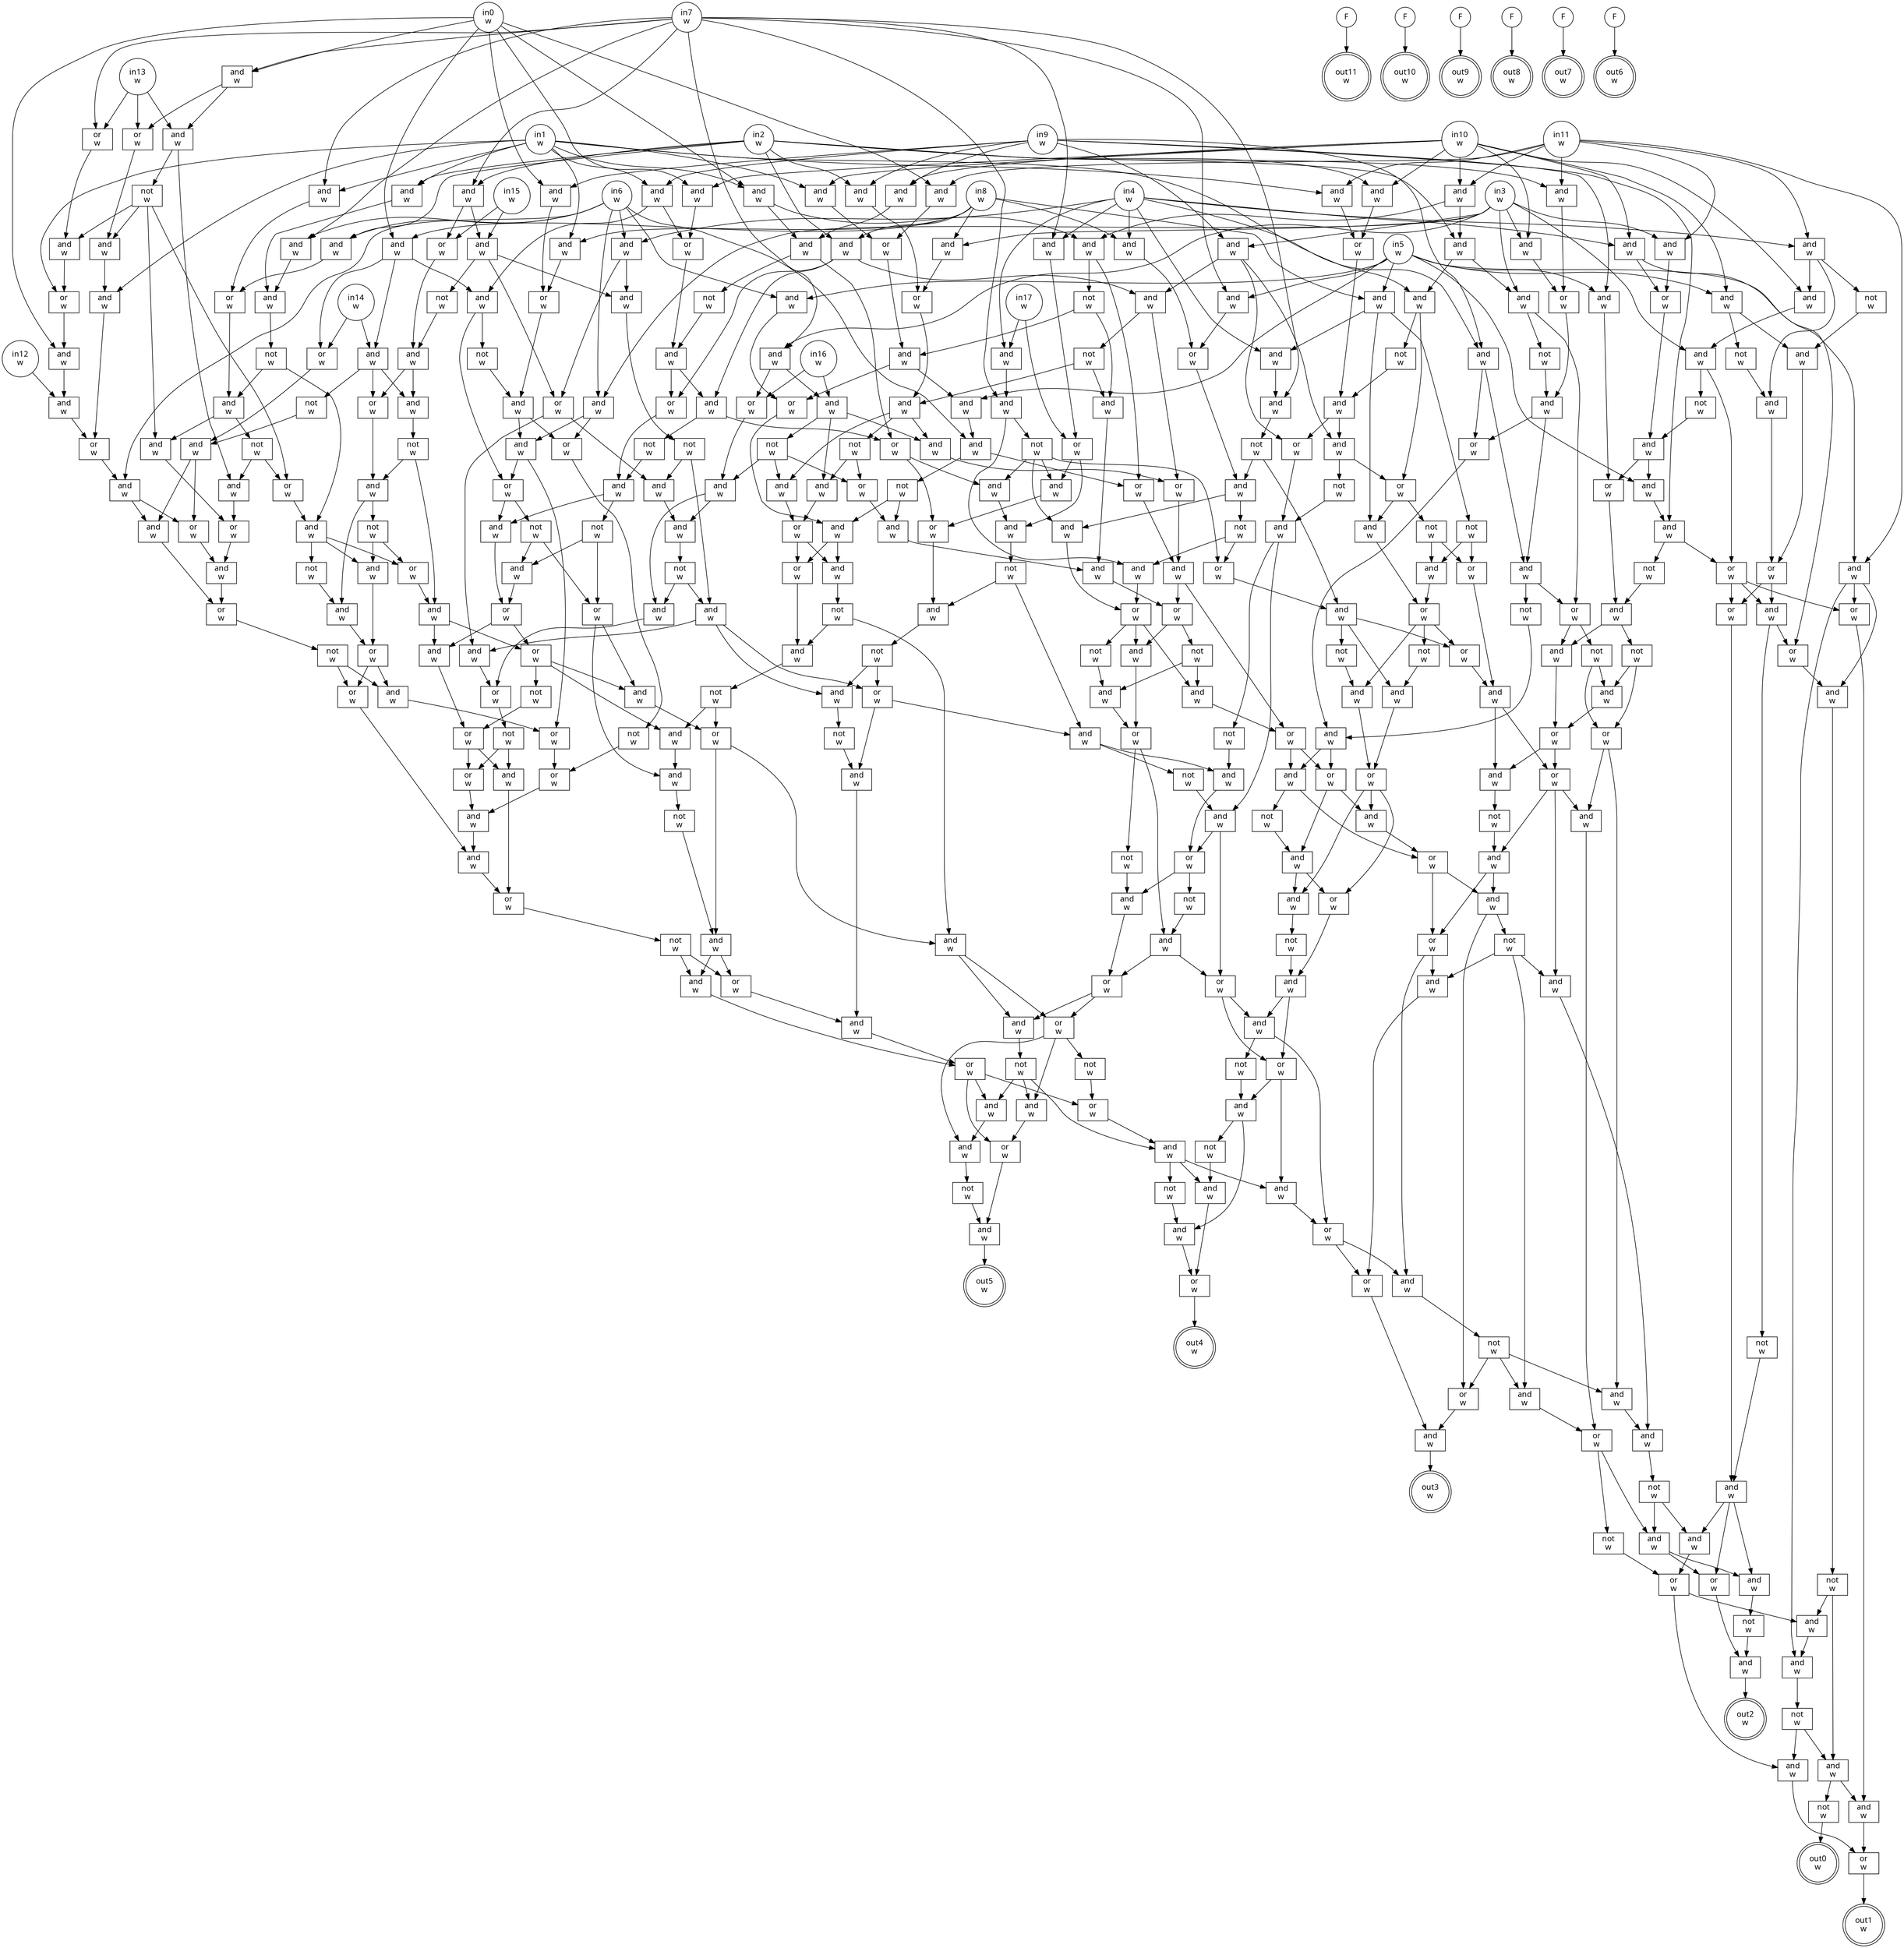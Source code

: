 digraph circuit{
	node [style = filled, fillcolor = white,shape=rect, fontname=geneva]
	g0 [label="in0\nw",shape=circle,fillcolor=white]
	g1 [label="in1\nw",shape=circle,fillcolor=white]
	g2 [label="in2\nw",shape=circle,fillcolor=white]
	g3 [label="in3\nw",shape=circle,fillcolor=white]
	g4 [label="in4\nw",shape=circle,fillcolor=white]
	g5 [label="in5\nw",shape=circle,fillcolor=white]
	g6 [label="in6\nw",shape=circle,fillcolor=white]
	g7 [label="in7\nw",shape=circle,fillcolor=white]
	g8 [label="in8\nw",shape=circle,fillcolor=white]
	g9 [label="in9\nw",shape=circle,fillcolor=white]
	g10 [label="in10\nw",shape=circle,fillcolor=white]
	g11 [label="in11\nw",shape=circle,fillcolor=white]
	g12 [label="in12\nw",shape=circle,fillcolor=white]
	g13 [label="in13\nw",shape=circle,fillcolor=white]
	g14 [label="in14\nw",shape=circle,fillcolor=white]
	g15 [label="in15\nw",shape=circle,fillcolor=white]
	g16 [label="in16\nw",shape=circle,fillcolor=white]
	g17 [label="in17\nw",shape=circle,fillcolor=white]
	g18 [label="F",shape=circle,fillcolor=white]
	g19 [label="F",shape=circle,fillcolor=white]
	g20 [label="F",shape=circle,fillcolor=white]
	g21 [label="F",shape=circle,fillcolor=white]
	g22 [label="F",shape=circle,fillcolor=white]
	g23 [label="F",shape=circle,fillcolor=white]
	g24 [label="and\nw",fillcolor=white]
	g25 [label="and\nw",fillcolor=white]
	g26 [label="or\nw",fillcolor=white]
	g27 [label="and\nw",fillcolor=white]
	g28 [label="and\nw",fillcolor=white]
	g29 [label="and\nw",fillcolor=white]
	g30 [label="and\nw",fillcolor=white]
	g31 [label="not\nw",fillcolor=white]
	g32 [label="and\nw",fillcolor=white]
	g33 [label="and\nw",fillcolor=white]
	g34 [label="not\nw",fillcolor=white]
	g35 [label="and\nw",fillcolor=white]
	g36 [label="and\nw",fillcolor=white]
	g37 [label="and\nw",fillcolor=white]
	g38 [label="not\nw",fillcolor=white]
	g39 [label="and\nw",fillcolor=white]
	g40 [label="or\nw",fillcolor=white]
	g41 [label="and\nw",fillcolor=white]
	g42 [label="and\nw",fillcolor=white]
	g43 [label="and\nw",fillcolor=white]
	g44 [label="or\nw",fillcolor=white]
	g45 [label="and\nw",fillcolor=white]
	g46 [label="and\nw",fillcolor=white]
	g47 [label="not\nw",fillcolor=white]
	g48 [label="and\nw",fillcolor=white]
	g49 [label="and\nw",fillcolor=white]
	g50 [label="not\nw",fillcolor=white]
	g51 [label="and\nw",fillcolor=white]
	g52 [label="or\nw",fillcolor=white]
	g53 [label="not\nw",fillcolor=white]
	g54 [label="or\nw",fillcolor=white]
	g55 [label="and\nw",fillcolor=white]
	g56 [label="not\nw",fillcolor=white]
	g57 [label="and\nw",fillcolor=white]
	g58 [label="and\nw",fillcolor=white]
	g59 [label="and\nw",fillcolor=white]
	g60 [label="and\nw",fillcolor=white]
	g61 [label="and\nw",fillcolor=white]
	g62 [label="not\nw",fillcolor=white]
	g63 [label="and\nw",fillcolor=white]
	g64 [label="or\nw",fillcolor=white]
	g65 [label="and\nw",fillcolor=white]
	g66 [label="and\nw",fillcolor=white]
	g67 [label="and\nw",fillcolor=white]
	g68 [label="and\nw",fillcolor=white]
	g69 [label="and\nw",fillcolor=white]
	g70 [label="not\nw",fillcolor=white]
	g71 [label="or\nw",fillcolor=white]
	g72 [label="and\nw",fillcolor=white]
	g73 [label="and\nw",fillcolor=white]
	g74 [label="and\nw",fillcolor=white]
	g75 [label="or\nw",fillcolor=white]
	g76 [label="and\nw",fillcolor=white]
	g77 [label="not\nw",fillcolor=white]
	g78 [label="and\nw",fillcolor=white]
	g79 [label="and\nw",fillcolor=white]
	g80 [label="and\nw",fillcolor=white]
	g81 [label="or\nw",fillcolor=white]
	g82 [label="or\nw",fillcolor=white]
	g83 [label="and\nw",fillcolor=white]
	g84 [label="or\nw",fillcolor=white]
	g85 [label="and\nw",fillcolor=white]
	g86 [label="not\nw",fillcolor=white]
	g87 [label="not\nw",fillcolor=white]
	g88 [label="and\nw",fillcolor=white]
	g89 [label="or\nw",fillcolor=white]
	g90 [label="not\nw",fillcolor=white]
	g91 [label="or\nw",fillcolor=white]
	g92 [label="and\nw",fillcolor=white]
	g93 [label="not\nw",fillcolor=white]
	g94 [label="and\nw",fillcolor=white]
	g95 [label="and\nw",fillcolor=white]
	g96 [label="not\nw",fillcolor=white]
	g97 [label="and\nw",fillcolor=white]
	g98 [label="and\nw",fillcolor=white]
	g99 [label="and\nw",fillcolor=white]
	g100 [label="and\nw",fillcolor=white]
	g101 [label="not\nw",fillcolor=white]
	g102 [label="or\nw",fillcolor=white]
	g103 [label="and\nw",fillcolor=white]
	g104 [label="and\nw",fillcolor=white]
	g105 [label="not\nw",fillcolor=white]
	g106 [label="and\nw",fillcolor=white]
	g107 [label="and\nw",fillcolor=white]
	g108 [label="and\nw",fillcolor=white]
	g109 [label="or\nw",fillcolor=white]
	g110 [label="not\nw",fillcolor=white]
	g111 [label="not\nw",fillcolor=white]
	g112 [label="or\nw",fillcolor=white]
	g113 [label="and\nw",fillcolor=white]
	g114 [label="and\nw",fillcolor=white]
	g115 [label="or\nw",fillcolor=white]
	g116 [label="and\nw",fillcolor=white]
	g117 [label="and\nw",fillcolor=white]
	g118 [label="and\nw",fillcolor=white]
	g119 [label="or\nw",fillcolor=white]
	g120 [label="not\nw",fillcolor=white]
	g121 [label="and\nw",fillcolor=white]
	g122 [label="or\nw",fillcolor=white]
	g123 [label="or\nw",fillcolor=white]
	g124 [label="and\nw",fillcolor=white]
	g125 [label="and\nw",fillcolor=white]
	g126 [label="and\nw",fillcolor=white]
	g127 [label="not\nw",fillcolor=white]
	g128 [label="and\nw",fillcolor=white]
	g129 [label="or\nw",fillcolor=white]
	g130 [label="and\nw",fillcolor=white]
	g131 [label="and\nw",fillcolor=white]
	g132 [label="or\nw",fillcolor=white]
	g133 [label="and\nw",fillcolor=white]
	g134 [label="not\nw",fillcolor=white]
	g135 [label="and\nw",fillcolor=white]
	g136 [label="or\nw",fillcolor=white]
	g137 [label="or\nw",fillcolor=white]
	g138 [label="not\nw",fillcolor=white]
	g139 [label="or\nw",fillcolor=white]
	g140 [label="and\nw",fillcolor=white]
	g141 [label="and\nw",fillcolor=white]
	g142 [label="and\nw",fillcolor=white]
	g143 [label="and\nw",fillcolor=white]
	g144 [label="or\nw",fillcolor=white]
	g145 [label="and\nw",fillcolor=white]
	g146 [label="and\nw",fillcolor=white]
	g147 [label="not\nw",fillcolor=white]
	g148 [label="and\nw",fillcolor=white]
	g149 [label="not\nw",fillcolor=white]
	g150 [label="and\nw",fillcolor=white]
	g151 [label="and\nw",fillcolor=white]
	g152 [label="or\nw",fillcolor=white]
	g153 [label="and\nw",fillcolor=white]
	g154 [label="not\nw",fillcolor=white]
	g155 [label="and\nw",fillcolor=white]
	g156 [label="and\nw",fillcolor=white]
	g157 [label="or\nw",fillcolor=white]
	g158 [label="and\nw",fillcolor=white]
	g159 [label="not\nw",fillcolor=white]
	g160 [label="and\nw",fillcolor=white]
	g161 [label="or\nw",fillcolor=white]
	g162 [label="and\nw",fillcolor=white]
	g163 [label="or\nw",fillcolor=white]
	g164 [label="not\nw",fillcolor=white]
	g165 [label="and\nw",fillcolor=white]
	g166 [label="or\nw",fillcolor=white]
	g167 [label="or\nw",fillcolor=white]
	g168 [label="and\nw",fillcolor=white]
	g169 [label="or\nw",fillcolor=white]
	g170 [label="and\nw",fillcolor=white]
	g171 [label="and\nw",fillcolor=white]
	g172 [label="not\nw",fillcolor=white]
	g173 [label="and\nw",fillcolor=white]
	g174 [label="not\nw",fillcolor=white]
	g175 [label="or\nw",fillcolor=white]
	g176 [label="and\nw",fillcolor=white]
	g177 [label="not\nw",fillcolor=white]
	g178 [label="and\nw",fillcolor=white]
	g179 [label="or\nw",fillcolor=white]
	g180 [label="and\nw",fillcolor=white]
	g181 [label="and\nw",fillcolor=white]
	g182 [label="not\nw",fillcolor=white]
	g183 [label="and\nw",fillcolor=white]
	g184 [label="and\nw",fillcolor=white]
	g185 [label="or\nw",fillcolor=white]
	g186 [label="not\nw",fillcolor=white]
	g187 [label="or\nw",fillcolor=white]
	g188 [label="not\nw",fillcolor=white]
	g189 [label="and\nw",fillcolor=white]
	g190 [label="and\nw",fillcolor=white]
	g191 [label="not\nw",fillcolor=white]
	g192 [label="or\nw",fillcolor=white]
	g193 [label="and\nw",fillcolor=white]
	g194 [label="not\nw",fillcolor=white]
	g195 [label="not\nw",fillcolor=white]
	g196 [label="or\nw",fillcolor=white]
	g197 [label="and\nw",fillcolor=white]
	g198 [label="and\nw",fillcolor=white]
	g199 [label="or\nw",fillcolor=white]
	g200 [label="and\nw",fillcolor=white]
	g201 [label="and\nw",fillcolor=white]
	g202 [label="not\nw",fillcolor=white]
	g203 [label="and\nw",fillcolor=white]
	g204 [label="or\nw",fillcolor=white]
	g205 [label="and\nw",fillcolor=white]
	g206 [label="or\nw",fillcolor=white]
	g207 [label="and\nw",fillcolor=white]
	g208 [label="and\nw",fillcolor=white]
	g209 [label="not\nw",fillcolor=white]
	g210 [label="or\nw",fillcolor=white]
	g211 [label="and\nw",fillcolor=white]
	g212 [label="not\nw",fillcolor=white]
	g213 [label="or\nw",fillcolor=white]
	g214 [label="and\nw",fillcolor=white]
	g215 [label="and\nw",fillcolor=white]
	g216 [label="not\nw",fillcolor=white]
	g217 [label="and\nw",fillcolor=white]
	g218 [label="or\nw",fillcolor=white]
	g219 [label="not\nw",fillcolor=white]
	g220 [label="and\nw",fillcolor=white]
	g221 [label="not\nw",fillcolor=white]
	g222 [label="and\nw",fillcolor=white]
	g223 [label="not\nw",fillcolor=white]
	g224 [label="and\nw",fillcolor=white]
	g225 [label="and\nw",fillcolor=white]
	g226 [label="not\nw",fillcolor=white]
	g227 [label="or\nw",fillcolor=white]
	g228 [label="and\nw",fillcolor=white]
	g229 [label="or\nw",fillcolor=white]
	g230 [label="and\nw",fillcolor=white]
	g231 [label="not\nw",fillcolor=white]
	g232 [label="and\nw",fillcolor=white]
	g233 [label="and\nw",fillcolor=white]
	g234 [label="and\nw",fillcolor=white]
	g235 [label="and\nw",fillcolor=white]
	g236 [label="not\nw",fillcolor=white]
	g237 [label="or\nw",fillcolor=white]
	g238 [label="and\nw",fillcolor=white]
	g239 [label="or\nw",fillcolor=white]
	g240 [label="and\nw",fillcolor=white]
	g241 [label="or\nw",fillcolor=white]
	g242 [label="and\nw",fillcolor=white]
	g243 [label="not\nw",fillcolor=white]
	g244 [label="and\nw",fillcolor=white]
	g245 [label="or\nw",fillcolor=white]
	g246 [label="or\nw",fillcolor=white]
	g247 [label="and\nw",fillcolor=white]
	g248 [label="and\nw",fillcolor=white]
	g249 [label="not\nw",fillcolor=white]
	g250 [label="and\nw",fillcolor=white]
	g251 [label="or\nw",fillcolor=white]
	g252 [label="and\nw",fillcolor=white]
	g253 [label="or\nw",fillcolor=white]
	g254 [label="and\nw",fillcolor=white]
	g255 [label="or\nw",fillcolor=white]
	g256 [label="or\nw",fillcolor=white]
	g257 [label="and\nw",fillcolor=white]
	g258 [label="and\nw",fillcolor=white]
	g259 [label="and\nw",fillcolor=white]
	g260 [label="or\nw",fillcolor=white]
	g261 [label="and\nw",fillcolor=white]
	g262 [label="and\nw",fillcolor=white]
	g263 [label="and\nw",fillcolor=white]
	g264 [label="or\nw",fillcolor=white]
	g265 [label="and\nw",fillcolor=white]
	g266 [label="not\nw",fillcolor=white]
	g267 [label="and\nw",fillcolor=white]
	g268 [label="and\nw",fillcolor=white]
	g269 [label="or\nw",fillcolor=white]
	g270 [label="and\nw",fillcolor=white]
	g271 [label="not\nw",fillcolor=white]
	g272 [label="and\nw",fillcolor=white]
	g273 [label="or\nw",fillcolor=white]
	g274 [label="and\nw",fillcolor=white]
	g275 [label="or\nw",fillcolor=white]
	g276 [label="not\nw",fillcolor=white]
	g277 [label="and\nw",fillcolor=white]
	g278 [label="or\nw",fillcolor=white]
	g279 [label="and\nw",fillcolor=white]
	g280 [label="or\nw",fillcolor=white]
	g281 [label="and\nw",fillcolor=white]
	g282 [label="not\nw",fillcolor=white]
	g283 [label="or\nw",fillcolor=white]
	g284 [label="and\nw",fillcolor=white]
	g285 [label="and\nw",fillcolor=white]
	g286 [label="not\nw",fillcolor=white]
	g287 [label="or\nw",fillcolor=white]
	g288 [label="and\nw",fillcolor=white]
	g289 [label="or\nw",fillcolor=white]
	g290 [label="and\nw",fillcolor=white]
	g291 [label="not\nw",fillcolor=white]
	g292 [label="and\nw",fillcolor=white]
	g293 [label="not\nw",fillcolor=white]
	g294 [label="and\nw",fillcolor=white]
	g295 [label="or\nw",fillcolor=white]
	g296 [label="and\nw",fillcolor=white]
	g297 [label="not\nw",fillcolor=white]
	g298 [label="and\nw",fillcolor=white]
	g299 [label="or\nw",fillcolor=white]
	g300 [label="and\nw",fillcolor=white]
	g301 [label="or\nw",fillcolor=white]
	g302 [label="and\nw",fillcolor=white]
	g303 [label="and\nw",fillcolor=white]
	g304 [label="not\nw",fillcolor=white]
	g305 [label="or\nw",fillcolor=white]
	g306 [label="and\nw",fillcolor=white]
	g307 [label="not\nw",fillcolor=white]
	g308 [label="or\nw",fillcolor=white]
	g309 [label="and\nw",fillcolor=white]
	g310 [label="or\nw",fillcolor=white]
	g311 [label="not\nw",fillcolor=white]
	g312 [label="and\nw",fillcolor=white]
	g313 [label="not\nw",fillcolor=white]
	g314 [label="and\nw",fillcolor=white]
	g315 [label="and\nw",fillcolor=white]
	g316 [label="and\nw",fillcolor=white]
	g317 [label="not\nw",fillcolor=white]
	g318 [label="and\nw",fillcolor=white]
	g319 [label="and\nw",fillcolor=white]
	g320 [label="and\nw",fillcolor=white]
	g321 [label="or\nw",fillcolor=white]
	g322 [label="and\nw",fillcolor=white]
	g323 [label="or\nw",fillcolor=white]
	g324 [label="and\nw",fillcolor=white]
	g325 [label="and\nw",fillcolor=white]
	g326 [label="or\nw",fillcolor=white]
	g327 [label="not\nw",fillcolor=white]
	g328 [label="and\nw",fillcolor=white]
	g329 [label="or\nw",fillcolor=white]
	g330 [label="or\nw",fillcolor=white]
	g331 [label="and\nw",fillcolor=white]
	g332 [label="or\nw",fillcolor=white]
	g333 [label="and\nw",fillcolor=white]
	g334 [label="or\nw",fillcolor=white]
	g335 [label="not\nw",fillcolor=white]
	g336 [label="or\nw",fillcolor=white]
	g337 [label="and\nw",fillcolor=white]
	g338 [label="and\nw",fillcolor=white]
	g339 [label="or\nw",fillcolor=white]
	g340 [label="or\nw",fillcolor=white]
	g341 [label="and\nw",fillcolor=white]
	g342 [label="and\nw",fillcolor=white]
	g343 [label="not\nw",fillcolor=white]
	g344 [label="and\nw",fillcolor=white]
	g345 [label="or\nw",fillcolor=white]
	g346 [label="and\nw",fillcolor=white]
	g347 [label="and\nw",fillcolor=white]
	g348 [label="and\nw",fillcolor=white]
	g349 [label="or\nw",fillcolor=white]
	g350 [label="and\nw",fillcolor=white]
	g351 [label="not\nw",fillcolor=white]
	g352 [label="or\nw",fillcolor=white]
	g353 [label="and\nw",fillcolor=white]
	g354 [label="and\nw",fillcolor=white]
	g355 [label="not\nw",fillcolor=white]
	g356 [label="and\nw",fillcolor=white]
	g357 [label="and\nw",fillcolor=white]
	g358 [label="or\nw",fillcolor=white]
	g359 [label="and\nw",fillcolor=white]
	g360 [label="or\nw",fillcolor=white]
	g361 [label="and\nw",fillcolor=white]
	g362 [label="not\nw",fillcolor=white]
	g363 [label="and\nw",fillcolor=white]
	g364 [label="not\nw",fillcolor=white]
	g365 [label="or\nw",fillcolor=white]
	g366 [label="and\nw",fillcolor=white]
	g367 [label="and\nw",fillcolor=white]
	g368 [label="not\nw",fillcolor=white]
	g369 [label="and\nw",fillcolor=white]
	g370 [label="and\nw",fillcolor=white]
	g371 [label="not\nw",fillcolor=white]
	g372 [label="and\nw",fillcolor=white]
	g373 [label="or\nw",fillcolor=white]
	g374 [label="or\nw",fillcolor=white]
	g375 [label="and\nw",fillcolor=white]
	g376 [label="not\nw",fillcolor=white]
	g377 [label="and\nw",fillcolor=white]
	g378 [label="or\nw",fillcolor=white]
	g379 [label="out0\nw",shape=doublecircle,fillcolor=white]
	g380 [label="out1\nw",shape=doublecircle,fillcolor=white]
	g381 [label="out2\nw",shape=doublecircle,fillcolor=white]
	g382 [label="out3\nw",shape=doublecircle,fillcolor=white]
	g383 [label="out4\nw",shape=doublecircle,fillcolor=white]
	g384 [label="out5\nw",shape=doublecircle,fillcolor=white]
	g385 [label="out6\nw",shape=doublecircle,fillcolor=white]
	g386 [label="out7\nw",shape=doublecircle,fillcolor=white]
	g387 [label="out8\nw",shape=doublecircle,fillcolor=white]
	g388 [label="out9\nw",shape=doublecircle,fillcolor=white]
	g389 [label="out10\nw",shape=doublecircle,fillcolor=white]
	g390 [label="out11\nw",shape=doublecircle,fillcolor=white]
	edge [fontname=Geneva,fontcolor=forestgreen]
	g0->g178
	g0->g180
	g0->g198
	g0->g200
	g0->g233
	g0->g259
	g0->g319
	g1->g141
	g1->g142
	g1->g143
	g1->g145
	g1->g150
	g1->g151
	g1->g153
	g1->g200
	g1->g255
	g1->g258
	g2->g94
	g2->g97
	g2->g98
	g2->g114
	g2->g124
	g2->g125
	g2->g128
	g2->g145
	g3->g65
	g3->g66
	g3->g67
	g3->g68
	g3->g73
	g3->g74
	g3->g76
	g3->g126
	g4->g36
	g4->g39
	g4->g42
	g4->g43
	g4->g45
	g4->g57
	g4->g58
	g4->g59
	g5->g28
	g5->g29
	g5->g30
	g5->g32
	g5->g33
	g5->g35
	g5->g79
	g5->g262
	g6->g27
	g6->g28
	g6->g42
	g6->g65
	g6->g97
	g6->g263
	g6->g322
	g7->g26
	g7->g27
	g7->g29
	g7->g37
	g7->g39
	g7->g46
	g7->g68
	g7->g98
	g7->g143
	g7->g233
	g8->g30
	g8->g43
	g8->g66
	g8->g94
	g8->g141
	g8->g180
	g9->g25
	g9->g32
	g9->g57
	g9->g67
	g9->g80
	g9->g114
	g9->g142
	g9->g178
	g10->g24
	g10->g25
	g10->g33
	g10->g58
	g10->g60
	g10->g73
	g10->g124
	g10->g150
	g10->g198
	g11->g24
	g11->g35
	g11->g59
	g11->g74
	g11->g128
	g11->g151
	g11->g259
	g12->g320
	g13->g26
	g13->g234
	g13->g256
	g14->g189
	g14->g196
	g15->g99
	g15->g112
	g16->g69
	g16->g71
	g17->g36
	g17->g40
	g18->g390
	g19->g389
	g20->g388
	g21->g387
	g22->g386
	g23->g385
	g24->g125
	g24->g230
	g25->g201
	g26->g254
	g27->g146
	g28->g301
	g29->g44
	g30->g31
	g30->g45
	g30->g158
	g31->g160
	g31->g167
	g32->g91
	g33->g34
	g33->g63
	g34->g61
	g35->g85
	g35->g89
	g35->g367
	g36->g37
	g37->g38
	g37->g51
	g38->g41
	g38->g49
	g38->g54
	g38->g207
	g39->g40
	g40->g41
	g40->g208
	g41->g210
	g42->g100
	g42->g102
	g43->g44
	g44->g48
	g45->g46
	g46->g47
	g47->g48
	g47->g55
	g48->g49
	g48->g50
	g49->g52
	g50->g51
	g50->g54
	g51->g52
	g52->g53
	g52->g270
	g52->g279
	g53->g272
	g54->g55
	g55->g56
	g55->g163
	g55->g165
	g56->g162
	g57->g131
	g57->g139
	g58->g75
	g58->g84
	g59->g60
	g59->g61
	g59->g62
	g60->g76
	g61->g64
	g62->g63
	g63->g64
	g64->g82
	g64->g83
	g65->g184
	g65->g187
	g66->g115
	g67->g95
	g67->g156
	g67->g175
	g68->g69
	g68->g71
	g69->g70
	g69->g118
	g69->g121
	g70->g72
	g70->g117
	g70->g123
	g71->g72
	g72->g104
	g72->g107
	g73->g129
	g74->g75
	g75->g78
	g76->g77
	g76->g81
	g77->g78
	g78->g79
	g78->g91
	g79->g80
	g80->g81
	g80->g90
	g81->g82
	g81->g83
	g81->g89
	g82->g88
	g83->g84
	g83->g87
	g84->g85
	g85->g86
	g86->g366
	g86->g369
	g87->g88
	g88->g356
	g88->g360
	g88->g361
	g89->g370
	g90->g92
	g91->g92
	g92->g93
	g92->g133
	g93->g135
	g93->g137
	g94->g95
	g94->g204
	g94->g205
	g95->g96
	g95->g119
	g96->g116
	g96->g232
	g97->g144
	g98->g99
	g98->g112
	g99->g100
	g99->g102
	g99->g111
	g100->g101
	g101->g103
	g101->g106
	g102->g103
	g102->g108
	g103->g104
	g104->g105
	g105->g106
	g105->g107
	g106->g108
	g106->g213
	g106->g220
	g107->g109
	g108->g109
	g109->g110
	g110->g246
	g110->g247
	g111->g113
	g112->g113
	g113->g190
	g113->g192
	g114->g115
	g115->g116
	g116->g117
	g116->g118
	g116->g120
	g117->g122
	g118->g119
	g119->g265
	g120->g121
	g120->g123
	g121->g122
	g122->g303
	g122->g305
	g123->g267
	g124->g152
	g125->g126
	g125->g153
	g126->g127
	g126->g132
	g127->g130
	g128->g129
	g129->g130
	g130->g131
	g130->g139
	g131->g132
	g131->g138
	g132->g133
	g132->g134
	g133->g136
	g134->g135
	g134->g137
	g135->g136
	g136->g169
	g136->g171
	g137->g170
	g137->g353
	g138->g140
	g139->g140
	g140->g281
	g140->g283
	g141->g179
	g142->g181
	g142->g199
	g143->g144
	g144->g148
	g145->g146
	g146->g147
	g147->g148
	g147->g238
	g148->g149
	g148->g252
	g149->g235
	g149->g237
	g150->g260
	g151->g152
	g152->g155
	g153->g154
	g153->g157
	g154->g155
	g155->g156
	g155->g175
	g156->g157
	g156->g174
	g157->g158
	g157->g159
	g158->g161
	g159->g160
	g159->g167
	g160->g161
	g161->g162
	g161->g163
	g161->g164
	g162->g166
	g163->g168
	g164->g165
	g165->g166
	g166->g285
	g166->g287
	g166->g294
	g167->g168
	g168->g169
	g168->g171
	g169->g170
	g169->g173
	g169->g298
	g170->g358
	g171->g172
	g172->g173
	g173->g296
	g173->g299
	g174->g176
	g175->g176
	g176->g177
	g176->g217
	g177->g215
	g178->g179
	g179->g183
	g180->g181
	g180->g189
	g180->g196
	g181->g182
	g181->g185
	g182->g183
	g183->g184
	g183->g187
	g184->g185
	g184->g329
	g185->g186
	g185->g225
	g186->g227
	g186->g228
	g187->g188
	g188->g330
	g189->g190
	g189->g192
	g189->g195
	g190->g191
	g191->g193
	g191->g240
	g192->g193
	g193->g194
	g193->g250
	g194->g239
	g194->g248
	g195->g197
	g196->g197
	g197->g323
	g197->g325
	g198->g199
	g199->g203
	g200->g201
	g200->g230
	g201->g202
	g201->g206
	g202->g203
	g203->g204
	g203->g205
	g204->g224
	g205->g206
	g205->g223
	g206->g207
	g206->g210
	g207->g208
	g208->g209
	g209->g211
	g209->g214
	g210->g211
	g211->g212
	g212->g213
	g212->g220
	g213->g214
	g213->g222
	g214->g215
	g214->g216
	g215->g218
	g216->g217
	g217->g218
	g217->g275
	g218->g219
	g218->g277
	g219->g274
	g220->g221
	g221->g222
	g222->g337
	g223->g224
	g224->g225
	g224->g226
	g225->g229
	g226->g227
	g226->g228
	g227->g242
	g227->g316
	g228->g229
	g229->g241
	g229->g244
	g230->g231
	g230->g264
	g231->g232
	g231->g261
	g232->g268
	g233->g234
	g233->g256
	g234->g235
	g234->g236
	g235->g253
	g236->g237
	g236->g252
	g236->g254
	g236->g257
	g237->g238
	g238->g239
	g238->g248
	g238->g249
	g239->g240
	g240->g241
	g240->g244
	g241->g242
	g241->g243
	g241->g315
	g242->g308
	g243->g245
	g244->g245
	g245->g246
	g245->g247
	g246->g331
	g247->g334
	g248->g251
	g249->g250
	g250->g251
	g251->g328
	g251->g332
	g252->g253
	g253->g324
	g254->g255
	g255->g319
	g256->g257
	g257->g258
	g258->g321
	g259->g260
	g260->g261
	g261->g262
	g261->g301
	g262->g263
	g263->g264
	g263->g266
	g264->g265
	g265->g269
	g265->g280
	g266->g267
	g266->g302
	g267->g268
	g268->g269
	g269->g270
	g269->g271
	g270->g273
	g271->g272
	g271->g279
	g272->g273
	g273->g274
	g273->g276
	g274->g275
	g274->g278
	g275->g289
	g275->g290
	g276->g277
	g277->g278
	g278->g310
	g278->g312
	g279->g280
	g280->g281
	g280->g283
	g281->g282
	g281->g295
	g282->g284
	g283->g284
	g283->g294
	g284->g285
	g284->g287
	g285->g286
	g286->g288
	g287->g288
	g288->g289
	g288->g290
	g289->g292
	g289->g348
	g290->g291
	g290->g349
	g291->g292
	g292->g293
	g292->g377
	g293->g347
	g294->g295
	g295->g296
	g295->g299
	g296->g297
	g296->g352
	g297->g298
	g297->g300
	g297->g357
	g298->g354
	g299->g300
	g299->g350
	g300->g374
	g301->g302
	g302->g303
	g302->g305
	g303->g304
	g304->g306
	g304->g309
	g305->g306
	g306->g307
	g307->g308
	g307->g315
	g308->g309
	g308->g318
	g309->g310
	g309->g312
	g310->g311
	g310->g314
	g310->g342
	g311->g345
	g312->g313
	g313->g314
	g313->g341
	g313->g346
	g314->g340
	g315->g316
	g316->g317
	g317->g318
	g318->g336
	g318->g338
	g319->g320
	g320->g321
	g321->g322
	g322->g323
	g322->g325
	g323->g324
	g324->g326
	g325->g326
	g326->g327
	g327->g328
	g327->g332
	g328->g329
	g329->g330
	g330->g331
	g331->g333
	g332->g333
	g333->g334
	g334->g335
	g335->g336
	g335->g338
	g336->g337
	g337->g339
	g338->g339
	g339->g340
	g339->g341
	g339->g345
	g340->g344
	g341->g342
	g342->g343
	g343->g344
	g344->g384
	g345->g346
	g346->g347
	g346->g348
	g346->g376
	g347->g378
	g348->g349
	g349->g350
	g349->g374
	g350->g351
	g351->g352
	g351->g353
	g351->g357
	g352->g375
	g353->g354
	g354->g355
	g355->g356
	g355->g359
	g356->g365
	g357->g358
	g358->g359
	g358->g364
	g359->g360
	g359->g361
	g360->g363
	g361->g362
	g362->g363
	g363->g381
	g364->g365
	g365->g366
	g365->g372
	g366->g367
	g367->g368
	g368->g369
	g368->g372
	g369->g370
	g369->g371
	g370->g373
	g371->g379
	g372->g373
	g373->g380
	g374->g375
	g375->g382
	g376->g377
	g377->g378
	g378->g383
}